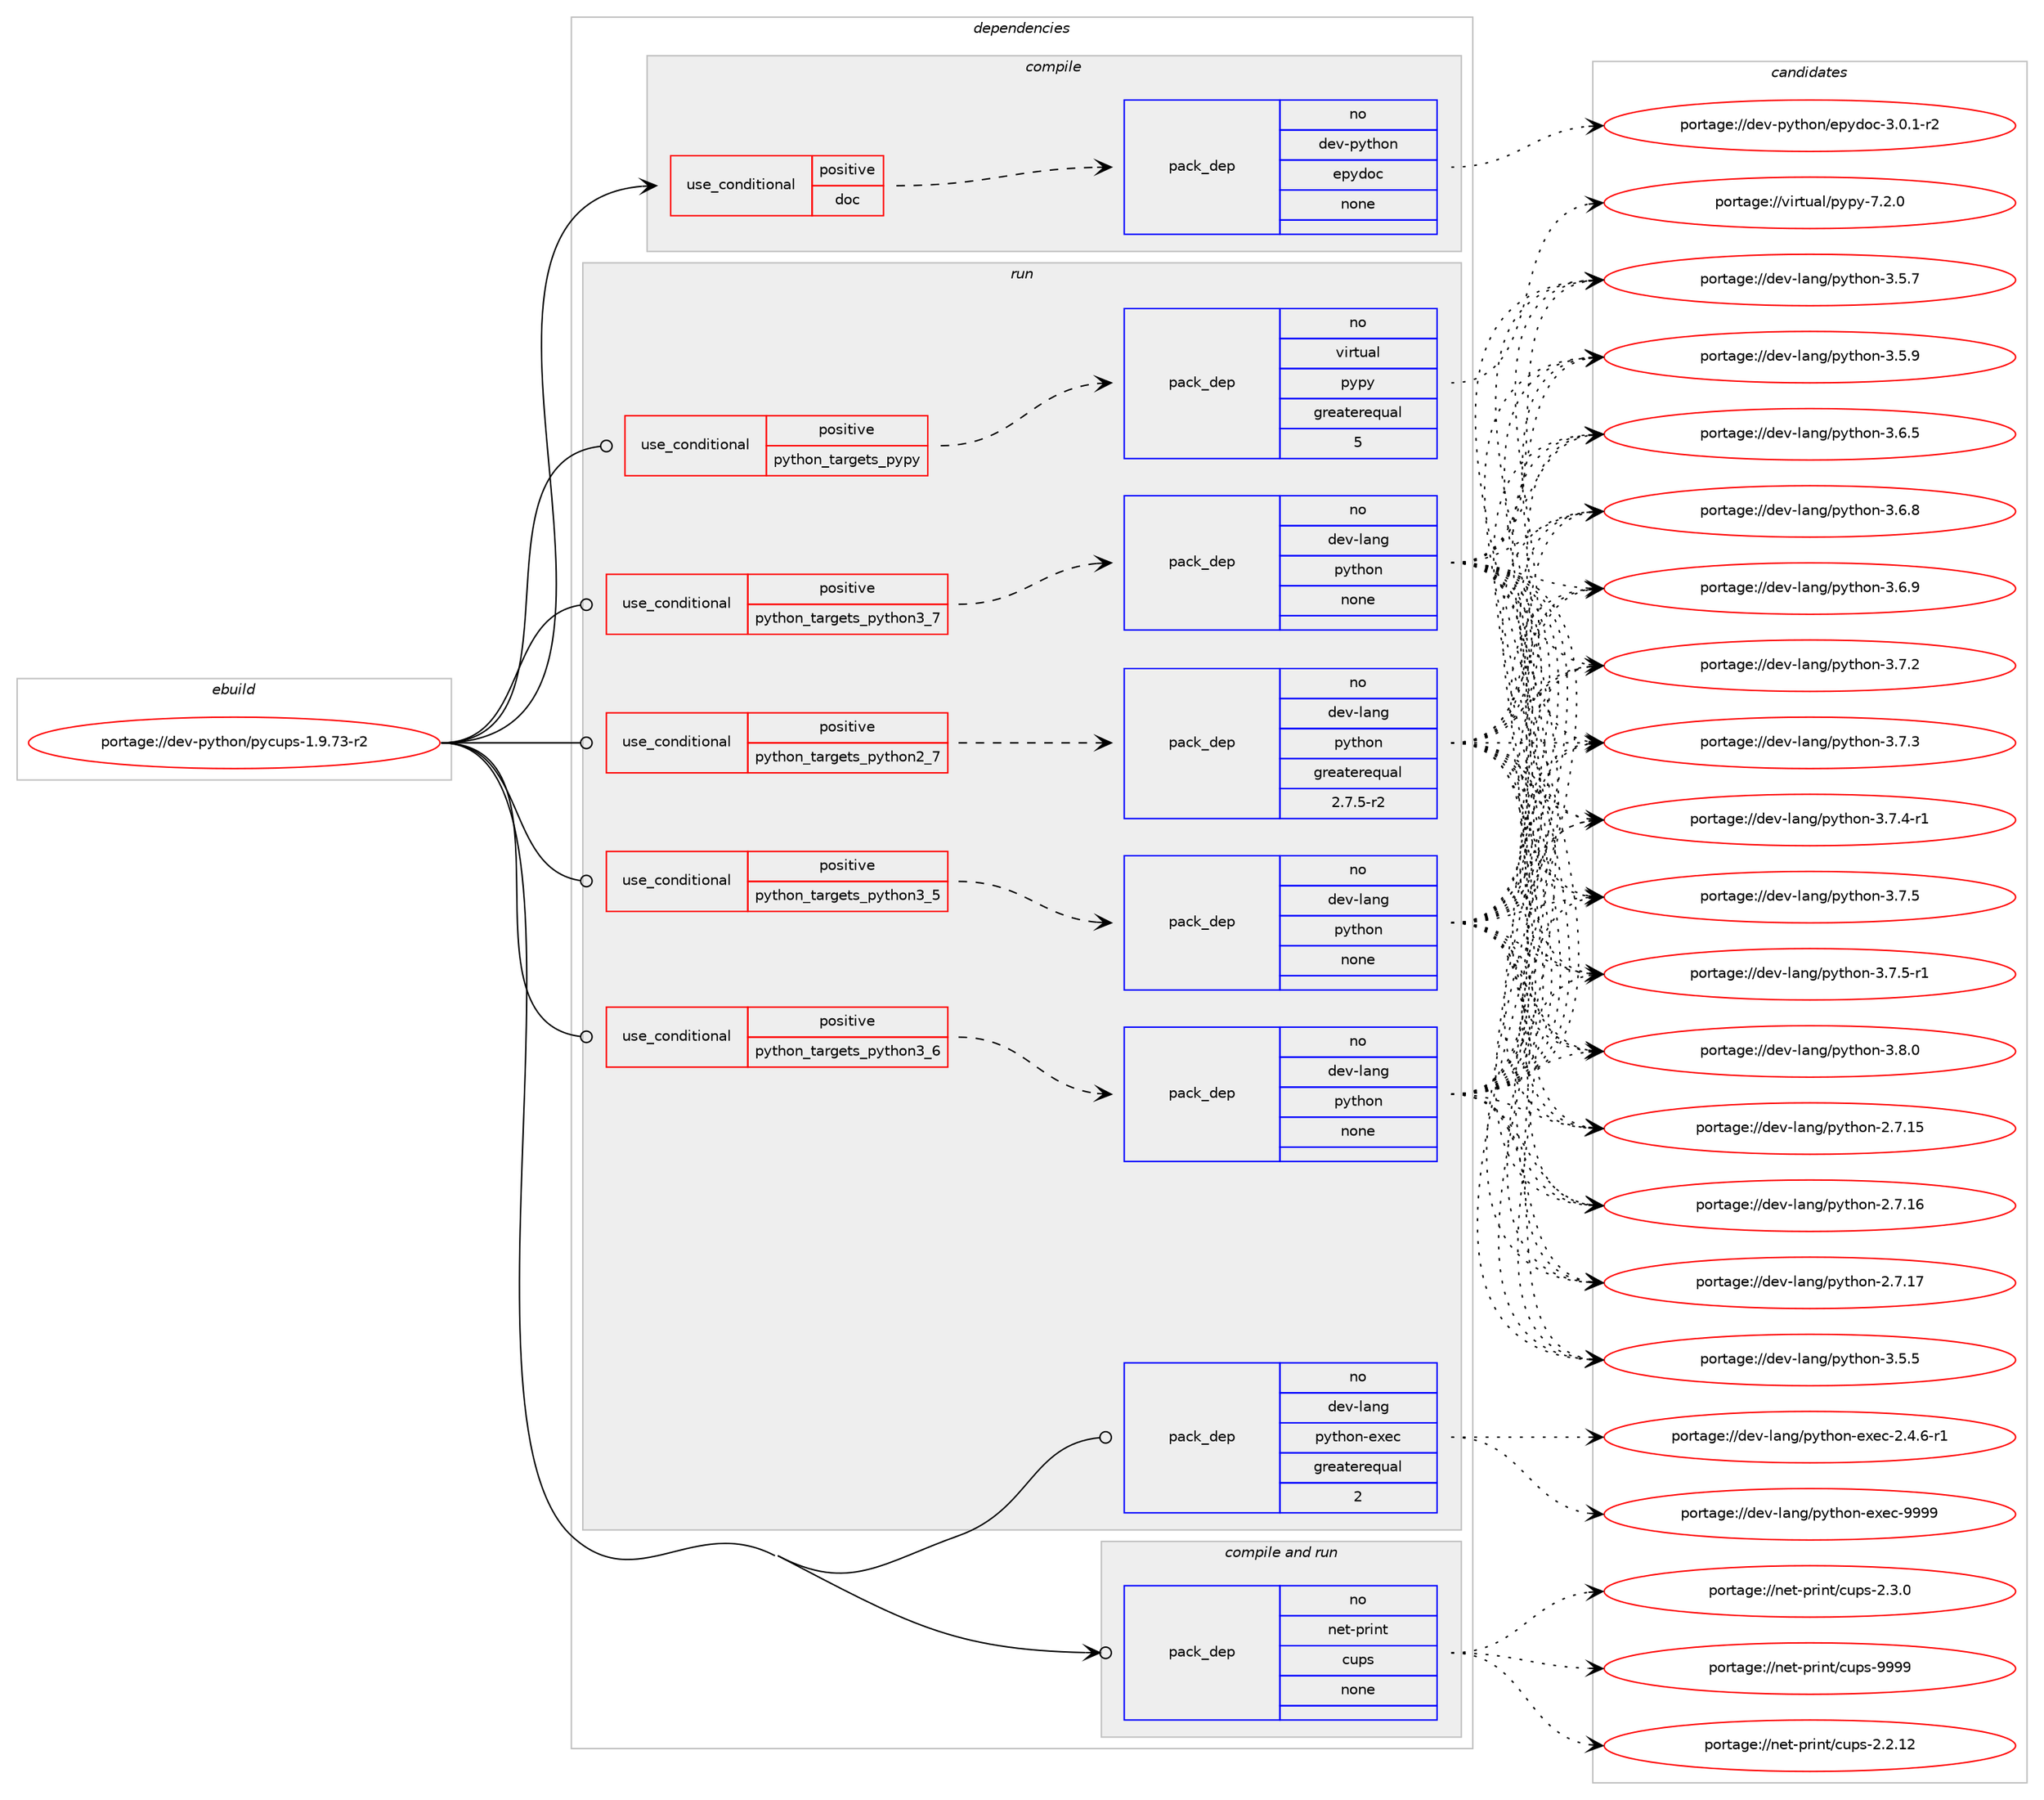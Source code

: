 digraph prolog {

# *************
# Graph options
# *************

newrank=true;
concentrate=true;
compound=true;
graph [rankdir=LR,fontname=Helvetica,fontsize=10,ranksep=1.5];#, ranksep=2.5, nodesep=0.2];
edge  [arrowhead=vee];
node  [fontname=Helvetica,fontsize=10];

# **********
# The ebuild
# **********

subgraph cluster_leftcol {
color=gray;
rank=same;
label=<<i>ebuild</i>>;
id [label="portage://dev-python/pycups-1.9.73-r2", color=red, width=4, href="../dev-python/pycups-1.9.73-r2.svg"];
}

# ****************
# The dependencies
# ****************

subgraph cluster_midcol {
color=gray;
label=<<i>dependencies</i>>;
subgraph cluster_compile {
fillcolor="#eeeeee";
style=filled;
label=<<i>compile</i>>;
subgraph cond34913 {
dependency160078 [label=<<TABLE BORDER="0" CELLBORDER="1" CELLSPACING="0" CELLPADDING="4"><TR><TD ROWSPAN="3" CELLPADDING="10">use_conditional</TD></TR><TR><TD>positive</TD></TR><TR><TD>doc</TD></TR></TABLE>>, shape=none, color=red];
subgraph pack121802 {
dependency160079 [label=<<TABLE BORDER="0" CELLBORDER="1" CELLSPACING="0" CELLPADDING="4" WIDTH="220"><TR><TD ROWSPAN="6" CELLPADDING="30">pack_dep</TD></TR><TR><TD WIDTH="110">no</TD></TR><TR><TD>dev-python</TD></TR><TR><TD>epydoc</TD></TR><TR><TD>none</TD></TR><TR><TD></TD></TR></TABLE>>, shape=none, color=blue];
}
dependency160078:e -> dependency160079:w [weight=20,style="dashed",arrowhead="vee"];
}
id:e -> dependency160078:w [weight=20,style="solid",arrowhead="vee"];
}
subgraph cluster_compileandrun {
fillcolor="#eeeeee";
style=filled;
label=<<i>compile and run</i>>;
subgraph pack121803 {
dependency160080 [label=<<TABLE BORDER="0" CELLBORDER="1" CELLSPACING="0" CELLPADDING="4" WIDTH="220"><TR><TD ROWSPAN="6" CELLPADDING="30">pack_dep</TD></TR><TR><TD WIDTH="110">no</TD></TR><TR><TD>net-print</TD></TR><TR><TD>cups</TD></TR><TR><TD>none</TD></TR><TR><TD></TD></TR></TABLE>>, shape=none, color=blue];
}
id:e -> dependency160080:w [weight=20,style="solid",arrowhead="odotvee"];
}
subgraph cluster_run {
fillcolor="#eeeeee";
style=filled;
label=<<i>run</i>>;
subgraph cond34914 {
dependency160081 [label=<<TABLE BORDER="0" CELLBORDER="1" CELLSPACING="0" CELLPADDING="4"><TR><TD ROWSPAN="3" CELLPADDING="10">use_conditional</TD></TR><TR><TD>positive</TD></TR><TR><TD>python_targets_pypy</TD></TR></TABLE>>, shape=none, color=red];
subgraph pack121804 {
dependency160082 [label=<<TABLE BORDER="0" CELLBORDER="1" CELLSPACING="0" CELLPADDING="4" WIDTH="220"><TR><TD ROWSPAN="6" CELLPADDING="30">pack_dep</TD></TR><TR><TD WIDTH="110">no</TD></TR><TR><TD>virtual</TD></TR><TR><TD>pypy</TD></TR><TR><TD>greaterequal</TD></TR><TR><TD>5</TD></TR></TABLE>>, shape=none, color=blue];
}
dependency160081:e -> dependency160082:w [weight=20,style="dashed",arrowhead="vee"];
}
id:e -> dependency160081:w [weight=20,style="solid",arrowhead="odot"];
subgraph cond34915 {
dependency160083 [label=<<TABLE BORDER="0" CELLBORDER="1" CELLSPACING="0" CELLPADDING="4"><TR><TD ROWSPAN="3" CELLPADDING="10">use_conditional</TD></TR><TR><TD>positive</TD></TR><TR><TD>python_targets_python2_7</TD></TR></TABLE>>, shape=none, color=red];
subgraph pack121805 {
dependency160084 [label=<<TABLE BORDER="0" CELLBORDER="1" CELLSPACING="0" CELLPADDING="4" WIDTH="220"><TR><TD ROWSPAN="6" CELLPADDING="30">pack_dep</TD></TR><TR><TD WIDTH="110">no</TD></TR><TR><TD>dev-lang</TD></TR><TR><TD>python</TD></TR><TR><TD>greaterequal</TD></TR><TR><TD>2.7.5-r2</TD></TR></TABLE>>, shape=none, color=blue];
}
dependency160083:e -> dependency160084:w [weight=20,style="dashed",arrowhead="vee"];
}
id:e -> dependency160083:w [weight=20,style="solid",arrowhead="odot"];
subgraph cond34916 {
dependency160085 [label=<<TABLE BORDER="0" CELLBORDER="1" CELLSPACING="0" CELLPADDING="4"><TR><TD ROWSPAN="3" CELLPADDING="10">use_conditional</TD></TR><TR><TD>positive</TD></TR><TR><TD>python_targets_python3_5</TD></TR></TABLE>>, shape=none, color=red];
subgraph pack121806 {
dependency160086 [label=<<TABLE BORDER="0" CELLBORDER="1" CELLSPACING="0" CELLPADDING="4" WIDTH="220"><TR><TD ROWSPAN="6" CELLPADDING="30">pack_dep</TD></TR><TR><TD WIDTH="110">no</TD></TR><TR><TD>dev-lang</TD></TR><TR><TD>python</TD></TR><TR><TD>none</TD></TR><TR><TD></TD></TR></TABLE>>, shape=none, color=blue];
}
dependency160085:e -> dependency160086:w [weight=20,style="dashed",arrowhead="vee"];
}
id:e -> dependency160085:w [weight=20,style="solid",arrowhead="odot"];
subgraph cond34917 {
dependency160087 [label=<<TABLE BORDER="0" CELLBORDER="1" CELLSPACING="0" CELLPADDING="4"><TR><TD ROWSPAN="3" CELLPADDING="10">use_conditional</TD></TR><TR><TD>positive</TD></TR><TR><TD>python_targets_python3_6</TD></TR></TABLE>>, shape=none, color=red];
subgraph pack121807 {
dependency160088 [label=<<TABLE BORDER="0" CELLBORDER="1" CELLSPACING="0" CELLPADDING="4" WIDTH="220"><TR><TD ROWSPAN="6" CELLPADDING="30">pack_dep</TD></TR><TR><TD WIDTH="110">no</TD></TR><TR><TD>dev-lang</TD></TR><TR><TD>python</TD></TR><TR><TD>none</TD></TR><TR><TD></TD></TR></TABLE>>, shape=none, color=blue];
}
dependency160087:e -> dependency160088:w [weight=20,style="dashed",arrowhead="vee"];
}
id:e -> dependency160087:w [weight=20,style="solid",arrowhead="odot"];
subgraph cond34918 {
dependency160089 [label=<<TABLE BORDER="0" CELLBORDER="1" CELLSPACING="0" CELLPADDING="4"><TR><TD ROWSPAN="3" CELLPADDING="10">use_conditional</TD></TR><TR><TD>positive</TD></TR><TR><TD>python_targets_python3_7</TD></TR></TABLE>>, shape=none, color=red];
subgraph pack121808 {
dependency160090 [label=<<TABLE BORDER="0" CELLBORDER="1" CELLSPACING="0" CELLPADDING="4" WIDTH="220"><TR><TD ROWSPAN="6" CELLPADDING="30">pack_dep</TD></TR><TR><TD WIDTH="110">no</TD></TR><TR><TD>dev-lang</TD></TR><TR><TD>python</TD></TR><TR><TD>none</TD></TR><TR><TD></TD></TR></TABLE>>, shape=none, color=blue];
}
dependency160089:e -> dependency160090:w [weight=20,style="dashed",arrowhead="vee"];
}
id:e -> dependency160089:w [weight=20,style="solid",arrowhead="odot"];
subgraph pack121809 {
dependency160091 [label=<<TABLE BORDER="0" CELLBORDER="1" CELLSPACING="0" CELLPADDING="4" WIDTH="220"><TR><TD ROWSPAN="6" CELLPADDING="30">pack_dep</TD></TR><TR><TD WIDTH="110">no</TD></TR><TR><TD>dev-lang</TD></TR><TR><TD>python-exec</TD></TR><TR><TD>greaterequal</TD></TR><TR><TD>2</TD></TR></TABLE>>, shape=none, color=blue];
}
id:e -> dependency160091:w [weight=20,style="solid",arrowhead="odot"];
}
}

# **************
# The candidates
# **************

subgraph cluster_choices {
rank=same;
color=gray;
label=<<i>candidates</i>>;

subgraph choice121802 {
color=black;
nodesep=1;
choiceportage1001011184511212111610411111047101112121100111994551464846494511450 [label="portage://dev-python/epydoc-3.0.1-r2", color=red, width=4,href="../dev-python/epydoc-3.0.1-r2.svg"];
dependency160079:e -> choiceportage1001011184511212111610411111047101112121100111994551464846494511450:w [style=dotted,weight="100"];
}
subgraph choice121803 {
color=black;
nodesep=1;
choiceportage11010111645112114105110116479911711211545504650464950 [label="portage://net-print/cups-2.2.12", color=red, width=4,href="../net-print/cups-2.2.12.svg"];
choiceportage110101116451121141051101164799117112115455046514648 [label="portage://net-print/cups-2.3.0", color=red, width=4,href="../net-print/cups-2.3.0.svg"];
choiceportage1101011164511211410511011647991171121154557575757 [label="portage://net-print/cups-9999", color=red, width=4,href="../net-print/cups-9999.svg"];
dependency160080:e -> choiceportage11010111645112114105110116479911711211545504650464950:w [style=dotted,weight="100"];
dependency160080:e -> choiceportage110101116451121141051101164799117112115455046514648:w [style=dotted,weight="100"];
dependency160080:e -> choiceportage1101011164511211410511011647991171121154557575757:w [style=dotted,weight="100"];
}
subgraph choice121804 {
color=black;
nodesep=1;
choiceportage1181051141161179710847112121112121455546504648 [label="portage://virtual/pypy-7.2.0", color=red, width=4,href="../virtual/pypy-7.2.0.svg"];
dependency160082:e -> choiceportage1181051141161179710847112121112121455546504648:w [style=dotted,weight="100"];
}
subgraph choice121805 {
color=black;
nodesep=1;
choiceportage10010111845108971101034711212111610411111045504655464953 [label="portage://dev-lang/python-2.7.15", color=red, width=4,href="../dev-lang/python-2.7.15.svg"];
choiceportage10010111845108971101034711212111610411111045504655464954 [label="portage://dev-lang/python-2.7.16", color=red, width=4,href="../dev-lang/python-2.7.16.svg"];
choiceportage10010111845108971101034711212111610411111045504655464955 [label="portage://dev-lang/python-2.7.17", color=red, width=4,href="../dev-lang/python-2.7.17.svg"];
choiceportage100101118451089711010347112121116104111110455146534653 [label="portage://dev-lang/python-3.5.5", color=red, width=4,href="../dev-lang/python-3.5.5.svg"];
choiceportage100101118451089711010347112121116104111110455146534655 [label="portage://dev-lang/python-3.5.7", color=red, width=4,href="../dev-lang/python-3.5.7.svg"];
choiceportage100101118451089711010347112121116104111110455146534657 [label="portage://dev-lang/python-3.5.9", color=red, width=4,href="../dev-lang/python-3.5.9.svg"];
choiceportage100101118451089711010347112121116104111110455146544653 [label="portage://dev-lang/python-3.6.5", color=red, width=4,href="../dev-lang/python-3.6.5.svg"];
choiceportage100101118451089711010347112121116104111110455146544656 [label="portage://dev-lang/python-3.6.8", color=red, width=4,href="../dev-lang/python-3.6.8.svg"];
choiceportage100101118451089711010347112121116104111110455146544657 [label="portage://dev-lang/python-3.6.9", color=red, width=4,href="../dev-lang/python-3.6.9.svg"];
choiceportage100101118451089711010347112121116104111110455146554650 [label="portage://dev-lang/python-3.7.2", color=red, width=4,href="../dev-lang/python-3.7.2.svg"];
choiceportage100101118451089711010347112121116104111110455146554651 [label="portage://dev-lang/python-3.7.3", color=red, width=4,href="../dev-lang/python-3.7.3.svg"];
choiceportage1001011184510897110103471121211161041111104551465546524511449 [label="portage://dev-lang/python-3.7.4-r1", color=red, width=4,href="../dev-lang/python-3.7.4-r1.svg"];
choiceportage100101118451089711010347112121116104111110455146554653 [label="portage://dev-lang/python-3.7.5", color=red, width=4,href="../dev-lang/python-3.7.5.svg"];
choiceportage1001011184510897110103471121211161041111104551465546534511449 [label="portage://dev-lang/python-3.7.5-r1", color=red, width=4,href="../dev-lang/python-3.7.5-r1.svg"];
choiceportage100101118451089711010347112121116104111110455146564648 [label="portage://dev-lang/python-3.8.0", color=red, width=4,href="../dev-lang/python-3.8.0.svg"];
dependency160084:e -> choiceportage10010111845108971101034711212111610411111045504655464953:w [style=dotted,weight="100"];
dependency160084:e -> choiceportage10010111845108971101034711212111610411111045504655464954:w [style=dotted,weight="100"];
dependency160084:e -> choiceportage10010111845108971101034711212111610411111045504655464955:w [style=dotted,weight="100"];
dependency160084:e -> choiceportage100101118451089711010347112121116104111110455146534653:w [style=dotted,weight="100"];
dependency160084:e -> choiceportage100101118451089711010347112121116104111110455146534655:w [style=dotted,weight="100"];
dependency160084:e -> choiceportage100101118451089711010347112121116104111110455146534657:w [style=dotted,weight="100"];
dependency160084:e -> choiceportage100101118451089711010347112121116104111110455146544653:w [style=dotted,weight="100"];
dependency160084:e -> choiceportage100101118451089711010347112121116104111110455146544656:w [style=dotted,weight="100"];
dependency160084:e -> choiceportage100101118451089711010347112121116104111110455146544657:w [style=dotted,weight="100"];
dependency160084:e -> choiceportage100101118451089711010347112121116104111110455146554650:w [style=dotted,weight="100"];
dependency160084:e -> choiceportage100101118451089711010347112121116104111110455146554651:w [style=dotted,weight="100"];
dependency160084:e -> choiceportage1001011184510897110103471121211161041111104551465546524511449:w [style=dotted,weight="100"];
dependency160084:e -> choiceportage100101118451089711010347112121116104111110455146554653:w [style=dotted,weight="100"];
dependency160084:e -> choiceportage1001011184510897110103471121211161041111104551465546534511449:w [style=dotted,weight="100"];
dependency160084:e -> choiceportage100101118451089711010347112121116104111110455146564648:w [style=dotted,weight="100"];
}
subgraph choice121806 {
color=black;
nodesep=1;
choiceportage10010111845108971101034711212111610411111045504655464953 [label="portage://dev-lang/python-2.7.15", color=red, width=4,href="../dev-lang/python-2.7.15.svg"];
choiceportage10010111845108971101034711212111610411111045504655464954 [label="portage://dev-lang/python-2.7.16", color=red, width=4,href="../dev-lang/python-2.7.16.svg"];
choiceportage10010111845108971101034711212111610411111045504655464955 [label="portage://dev-lang/python-2.7.17", color=red, width=4,href="../dev-lang/python-2.7.17.svg"];
choiceportage100101118451089711010347112121116104111110455146534653 [label="portage://dev-lang/python-3.5.5", color=red, width=4,href="../dev-lang/python-3.5.5.svg"];
choiceportage100101118451089711010347112121116104111110455146534655 [label="portage://dev-lang/python-3.5.7", color=red, width=4,href="../dev-lang/python-3.5.7.svg"];
choiceportage100101118451089711010347112121116104111110455146534657 [label="portage://dev-lang/python-3.5.9", color=red, width=4,href="../dev-lang/python-3.5.9.svg"];
choiceportage100101118451089711010347112121116104111110455146544653 [label="portage://dev-lang/python-3.6.5", color=red, width=4,href="../dev-lang/python-3.6.5.svg"];
choiceportage100101118451089711010347112121116104111110455146544656 [label="portage://dev-lang/python-3.6.8", color=red, width=4,href="../dev-lang/python-3.6.8.svg"];
choiceportage100101118451089711010347112121116104111110455146544657 [label="portage://dev-lang/python-3.6.9", color=red, width=4,href="../dev-lang/python-3.6.9.svg"];
choiceportage100101118451089711010347112121116104111110455146554650 [label="portage://dev-lang/python-3.7.2", color=red, width=4,href="../dev-lang/python-3.7.2.svg"];
choiceportage100101118451089711010347112121116104111110455146554651 [label="portage://dev-lang/python-3.7.3", color=red, width=4,href="../dev-lang/python-3.7.3.svg"];
choiceportage1001011184510897110103471121211161041111104551465546524511449 [label="portage://dev-lang/python-3.7.4-r1", color=red, width=4,href="../dev-lang/python-3.7.4-r1.svg"];
choiceportage100101118451089711010347112121116104111110455146554653 [label="portage://dev-lang/python-3.7.5", color=red, width=4,href="../dev-lang/python-3.7.5.svg"];
choiceportage1001011184510897110103471121211161041111104551465546534511449 [label="portage://dev-lang/python-3.7.5-r1", color=red, width=4,href="../dev-lang/python-3.7.5-r1.svg"];
choiceportage100101118451089711010347112121116104111110455146564648 [label="portage://dev-lang/python-3.8.0", color=red, width=4,href="../dev-lang/python-3.8.0.svg"];
dependency160086:e -> choiceportage10010111845108971101034711212111610411111045504655464953:w [style=dotted,weight="100"];
dependency160086:e -> choiceportage10010111845108971101034711212111610411111045504655464954:w [style=dotted,weight="100"];
dependency160086:e -> choiceportage10010111845108971101034711212111610411111045504655464955:w [style=dotted,weight="100"];
dependency160086:e -> choiceportage100101118451089711010347112121116104111110455146534653:w [style=dotted,weight="100"];
dependency160086:e -> choiceportage100101118451089711010347112121116104111110455146534655:w [style=dotted,weight="100"];
dependency160086:e -> choiceportage100101118451089711010347112121116104111110455146534657:w [style=dotted,weight="100"];
dependency160086:e -> choiceportage100101118451089711010347112121116104111110455146544653:w [style=dotted,weight="100"];
dependency160086:e -> choiceportage100101118451089711010347112121116104111110455146544656:w [style=dotted,weight="100"];
dependency160086:e -> choiceportage100101118451089711010347112121116104111110455146544657:w [style=dotted,weight="100"];
dependency160086:e -> choiceportage100101118451089711010347112121116104111110455146554650:w [style=dotted,weight="100"];
dependency160086:e -> choiceportage100101118451089711010347112121116104111110455146554651:w [style=dotted,weight="100"];
dependency160086:e -> choiceportage1001011184510897110103471121211161041111104551465546524511449:w [style=dotted,weight="100"];
dependency160086:e -> choiceportage100101118451089711010347112121116104111110455146554653:w [style=dotted,weight="100"];
dependency160086:e -> choiceportage1001011184510897110103471121211161041111104551465546534511449:w [style=dotted,weight="100"];
dependency160086:e -> choiceportage100101118451089711010347112121116104111110455146564648:w [style=dotted,weight="100"];
}
subgraph choice121807 {
color=black;
nodesep=1;
choiceportage10010111845108971101034711212111610411111045504655464953 [label="portage://dev-lang/python-2.7.15", color=red, width=4,href="../dev-lang/python-2.7.15.svg"];
choiceportage10010111845108971101034711212111610411111045504655464954 [label="portage://dev-lang/python-2.7.16", color=red, width=4,href="../dev-lang/python-2.7.16.svg"];
choiceportage10010111845108971101034711212111610411111045504655464955 [label="portage://dev-lang/python-2.7.17", color=red, width=4,href="../dev-lang/python-2.7.17.svg"];
choiceportage100101118451089711010347112121116104111110455146534653 [label="portage://dev-lang/python-3.5.5", color=red, width=4,href="../dev-lang/python-3.5.5.svg"];
choiceportage100101118451089711010347112121116104111110455146534655 [label="portage://dev-lang/python-3.5.7", color=red, width=4,href="../dev-lang/python-3.5.7.svg"];
choiceportage100101118451089711010347112121116104111110455146534657 [label="portage://dev-lang/python-3.5.9", color=red, width=4,href="../dev-lang/python-3.5.9.svg"];
choiceportage100101118451089711010347112121116104111110455146544653 [label="portage://dev-lang/python-3.6.5", color=red, width=4,href="../dev-lang/python-3.6.5.svg"];
choiceportage100101118451089711010347112121116104111110455146544656 [label="portage://dev-lang/python-3.6.8", color=red, width=4,href="../dev-lang/python-3.6.8.svg"];
choiceportage100101118451089711010347112121116104111110455146544657 [label="portage://dev-lang/python-3.6.9", color=red, width=4,href="../dev-lang/python-3.6.9.svg"];
choiceportage100101118451089711010347112121116104111110455146554650 [label="portage://dev-lang/python-3.7.2", color=red, width=4,href="../dev-lang/python-3.7.2.svg"];
choiceportage100101118451089711010347112121116104111110455146554651 [label="portage://dev-lang/python-3.7.3", color=red, width=4,href="../dev-lang/python-3.7.3.svg"];
choiceportage1001011184510897110103471121211161041111104551465546524511449 [label="portage://dev-lang/python-3.7.4-r1", color=red, width=4,href="../dev-lang/python-3.7.4-r1.svg"];
choiceportage100101118451089711010347112121116104111110455146554653 [label="portage://dev-lang/python-3.7.5", color=red, width=4,href="../dev-lang/python-3.7.5.svg"];
choiceportage1001011184510897110103471121211161041111104551465546534511449 [label="portage://dev-lang/python-3.7.5-r1", color=red, width=4,href="../dev-lang/python-3.7.5-r1.svg"];
choiceportage100101118451089711010347112121116104111110455146564648 [label="portage://dev-lang/python-3.8.0", color=red, width=4,href="../dev-lang/python-3.8.0.svg"];
dependency160088:e -> choiceportage10010111845108971101034711212111610411111045504655464953:w [style=dotted,weight="100"];
dependency160088:e -> choiceportage10010111845108971101034711212111610411111045504655464954:w [style=dotted,weight="100"];
dependency160088:e -> choiceportage10010111845108971101034711212111610411111045504655464955:w [style=dotted,weight="100"];
dependency160088:e -> choiceportage100101118451089711010347112121116104111110455146534653:w [style=dotted,weight="100"];
dependency160088:e -> choiceportage100101118451089711010347112121116104111110455146534655:w [style=dotted,weight="100"];
dependency160088:e -> choiceportage100101118451089711010347112121116104111110455146534657:w [style=dotted,weight="100"];
dependency160088:e -> choiceportage100101118451089711010347112121116104111110455146544653:w [style=dotted,weight="100"];
dependency160088:e -> choiceportage100101118451089711010347112121116104111110455146544656:w [style=dotted,weight="100"];
dependency160088:e -> choiceportage100101118451089711010347112121116104111110455146544657:w [style=dotted,weight="100"];
dependency160088:e -> choiceportage100101118451089711010347112121116104111110455146554650:w [style=dotted,weight="100"];
dependency160088:e -> choiceportage100101118451089711010347112121116104111110455146554651:w [style=dotted,weight="100"];
dependency160088:e -> choiceportage1001011184510897110103471121211161041111104551465546524511449:w [style=dotted,weight="100"];
dependency160088:e -> choiceportage100101118451089711010347112121116104111110455146554653:w [style=dotted,weight="100"];
dependency160088:e -> choiceportage1001011184510897110103471121211161041111104551465546534511449:w [style=dotted,weight="100"];
dependency160088:e -> choiceportage100101118451089711010347112121116104111110455146564648:w [style=dotted,weight="100"];
}
subgraph choice121808 {
color=black;
nodesep=1;
choiceportage10010111845108971101034711212111610411111045504655464953 [label="portage://dev-lang/python-2.7.15", color=red, width=4,href="../dev-lang/python-2.7.15.svg"];
choiceportage10010111845108971101034711212111610411111045504655464954 [label="portage://dev-lang/python-2.7.16", color=red, width=4,href="../dev-lang/python-2.7.16.svg"];
choiceportage10010111845108971101034711212111610411111045504655464955 [label="portage://dev-lang/python-2.7.17", color=red, width=4,href="../dev-lang/python-2.7.17.svg"];
choiceportage100101118451089711010347112121116104111110455146534653 [label="portage://dev-lang/python-3.5.5", color=red, width=4,href="../dev-lang/python-3.5.5.svg"];
choiceportage100101118451089711010347112121116104111110455146534655 [label="portage://dev-lang/python-3.5.7", color=red, width=4,href="../dev-lang/python-3.5.7.svg"];
choiceportage100101118451089711010347112121116104111110455146534657 [label="portage://dev-lang/python-3.5.9", color=red, width=4,href="../dev-lang/python-3.5.9.svg"];
choiceportage100101118451089711010347112121116104111110455146544653 [label="portage://dev-lang/python-3.6.5", color=red, width=4,href="../dev-lang/python-3.6.5.svg"];
choiceportage100101118451089711010347112121116104111110455146544656 [label="portage://dev-lang/python-3.6.8", color=red, width=4,href="../dev-lang/python-3.6.8.svg"];
choiceportage100101118451089711010347112121116104111110455146544657 [label="portage://dev-lang/python-3.6.9", color=red, width=4,href="../dev-lang/python-3.6.9.svg"];
choiceportage100101118451089711010347112121116104111110455146554650 [label="portage://dev-lang/python-3.7.2", color=red, width=4,href="../dev-lang/python-3.7.2.svg"];
choiceportage100101118451089711010347112121116104111110455146554651 [label="portage://dev-lang/python-3.7.3", color=red, width=4,href="../dev-lang/python-3.7.3.svg"];
choiceportage1001011184510897110103471121211161041111104551465546524511449 [label="portage://dev-lang/python-3.7.4-r1", color=red, width=4,href="../dev-lang/python-3.7.4-r1.svg"];
choiceportage100101118451089711010347112121116104111110455146554653 [label="portage://dev-lang/python-3.7.5", color=red, width=4,href="../dev-lang/python-3.7.5.svg"];
choiceportage1001011184510897110103471121211161041111104551465546534511449 [label="portage://dev-lang/python-3.7.5-r1", color=red, width=4,href="../dev-lang/python-3.7.5-r1.svg"];
choiceportage100101118451089711010347112121116104111110455146564648 [label="portage://dev-lang/python-3.8.0", color=red, width=4,href="../dev-lang/python-3.8.0.svg"];
dependency160090:e -> choiceportage10010111845108971101034711212111610411111045504655464953:w [style=dotted,weight="100"];
dependency160090:e -> choiceportage10010111845108971101034711212111610411111045504655464954:w [style=dotted,weight="100"];
dependency160090:e -> choiceportage10010111845108971101034711212111610411111045504655464955:w [style=dotted,weight="100"];
dependency160090:e -> choiceportage100101118451089711010347112121116104111110455146534653:w [style=dotted,weight="100"];
dependency160090:e -> choiceportage100101118451089711010347112121116104111110455146534655:w [style=dotted,weight="100"];
dependency160090:e -> choiceportage100101118451089711010347112121116104111110455146534657:w [style=dotted,weight="100"];
dependency160090:e -> choiceportage100101118451089711010347112121116104111110455146544653:w [style=dotted,weight="100"];
dependency160090:e -> choiceportage100101118451089711010347112121116104111110455146544656:w [style=dotted,weight="100"];
dependency160090:e -> choiceportage100101118451089711010347112121116104111110455146544657:w [style=dotted,weight="100"];
dependency160090:e -> choiceportage100101118451089711010347112121116104111110455146554650:w [style=dotted,weight="100"];
dependency160090:e -> choiceportage100101118451089711010347112121116104111110455146554651:w [style=dotted,weight="100"];
dependency160090:e -> choiceportage1001011184510897110103471121211161041111104551465546524511449:w [style=dotted,weight="100"];
dependency160090:e -> choiceportage100101118451089711010347112121116104111110455146554653:w [style=dotted,weight="100"];
dependency160090:e -> choiceportage1001011184510897110103471121211161041111104551465546534511449:w [style=dotted,weight="100"];
dependency160090:e -> choiceportage100101118451089711010347112121116104111110455146564648:w [style=dotted,weight="100"];
}
subgraph choice121809 {
color=black;
nodesep=1;
choiceportage10010111845108971101034711212111610411111045101120101994550465246544511449 [label="portage://dev-lang/python-exec-2.4.6-r1", color=red, width=4,href="../dev-lang/python-exec-2.4.6-r1.svg"];
choiceportage10010111845108971101034711212111610411111045101120101994557575757 [label="portage://dev-lang/python-exec-9999", color=red, width=4,href="../dev-lang/python-exec-9999.svg"];
dependency160091:e -> choiceportage10010111845108971101034711212111610411111045101120101994550465246544511449:w [style=dotted,weight="100"];
dependency160091:e -> choiceportage10010111845108971101034711212111610411111045101120101994557575757:w [style=dotted,weight="100"];
}
}

}

